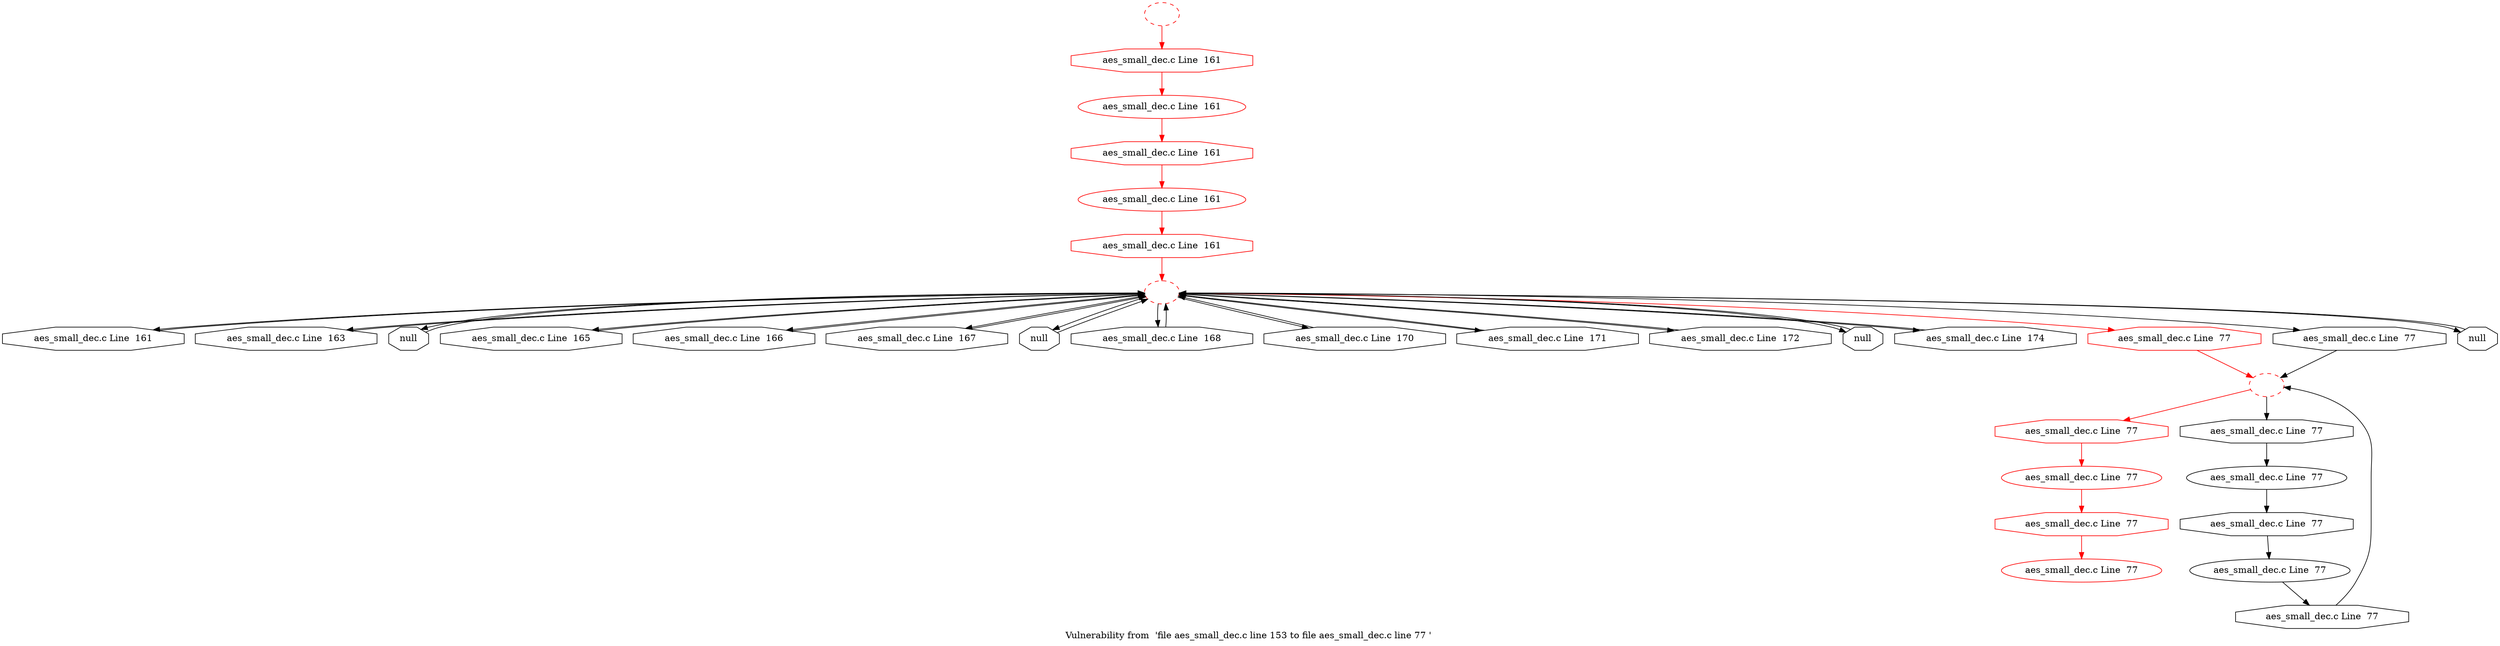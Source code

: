 digraph "Vulnerability from 'file aes_small_dec.c line 153 to file aes_small_dec.c line 77 '  "{
label="Vulnerability from  'file aes_small_dec.c line 153 to file aes_small_dec.c line 77 ' ";
node_638[shape=ellipse,style=dashed,label="", color=red]
node_644[shape=octagon,style=solid,label="aes_small_dec.c Line  161"]
"node_638"->"node_644"
node_646[shape=octagon,style=solid,label="aes_small_dec.c Line  163"]
"node_638"->"node_646"
node_647[shape=octagon,style=solid,label="null"]
"node_638"->"node_647"
node_648[shape=octagon,style=solid,label="aes_small_dec.c Line  165"]
"node_638"->"node_648"
node_649[shape=octagon,style=solid,label="aes_small_dec.c Line  166"]
"node_638"->"node_649"
node_650[shape=octagon,style=solid,label="aes_small_dec.c Line  167"]
"node_638"->"node_650"
node_651[shape=octagon,style=solid,label="null"]
"node_638"->"node_651"
node_652[shape=octagon,style=solid,label="aes_small_dec.c Line  168"]
"node_638"->"node_652"
node_653[shape=octagon,style=solid,label="aes_small_dec.c Line  170"]
"node_638"->"node_653"
node_654[shape=octagon,style=solid,label="aes_small_dec.c Line  171"]
"node_638"->"node_654"
node_655[shape=octagon,style=solid,label="aes_small_dec.c Line  172"]
"node_638"->"node_655"
node_656[shape=octagon,style=solid,label="null"]
"node_638"->"node_656"
node_657[shape=octagon,style=solid,label="aes_small_dec.c Line  174"]
"node_638"->"node_657"
node_659[shape=octagon,style=solid,label="aes_small_dec.c Line  77", color=red]
"node_638"->"node_659" [color=red]
node_668[shape=octagon,style=solid,label="aes_small_dec.c Line  77"]
"node_638"->"node_668"
node_670[shape=octagon,style=solid,label="null"]
"node_638"->"node_670"
node_639[shape=ellipse,style=dashed,label="", color=red]
node_641[shape=octagon,style=solid,label="aes_small_dec.c Line  161", color=red]
"node_639"->"node_641" [color=red]
node_640[shape=ellipse,style=solid,label="aes_small_dec.c Line  161", color=red]
node_643[shape=octagon,style=solid,label="aes_small_dec.c Line  161", color=red]
"node_640"->"node_643" [color=red]
"node_641"->"node_640" [color=red]
node_642[shape=ellipse,style=solid,label="aes_small_dec.c Line  161", color=red]
node_645[shape=octagon,style=solid,label="aes_small_dec.c Line  161", color=red]
"node_642"->"node_645" [color=red]
"node_643"->"node_642" [color=red]
"node_644"->"node_638"
"node_645"->"node_638" [color=red]
"node_646"->"node_638"
"node_647"->"node_638"
"node_648"->"node_638"
"node_649"->"node_638"
"node_650"->"node_638"
"node_651"->"node_638"
"node_652"->"node_638"
"node_653"->"node_638"
"node_654"->"node_638"
"node_655"->"node_638"
"node_656"->"node_638"
"node_657"->"node_638"
node_658[shape=ellipse,style=dashed,label="", color=red]
node_661[shape=octagon,style=solid,label="aes_small_dec.c Line  77", color=red]
"node_658"->"node_661" [color=red]
node_665[shape=octagon,style=solid,label="aes_small_dec.c Line  77"]
"node_658"->"node_665"
"node_659"->"node_658" [color=red]
node_660[shape=ellipse,style=solid,label="aes_small_dec.c Line  77", color=red]
node_663[shape=octagon,style=solid,label="aes_small_dec.c Line  77", color=red]
"node_660"->"node_663" [color=red]
"node_661"->"node_660" [color=red]
node_662[shape=ellipse,style=solid,label="aes_small_dec.c Line  77", color=red]
"node_663"->"node_662" [color=red]
node_664[shape=ellipse,style=solid,label="aes_small_dec.c Line  77"]
node_667[shape=octagon,style=solid,label="aes_small_dec.c Line  77"]
"node_664"->"node_667"
"node_665"->"node_664"
node_666[shape=ellipse,style=solid,label="aes_small_dec.c Line  77"]
node_669[shape=octagon,style=solid,label="aes_small_dec.c Line  77"]
"node_666"->"node_669"
"node_667"->"node_666"
"node_668"->"node_658"
"node_669"->"node_658"
"node_670"->"node_638"
}

